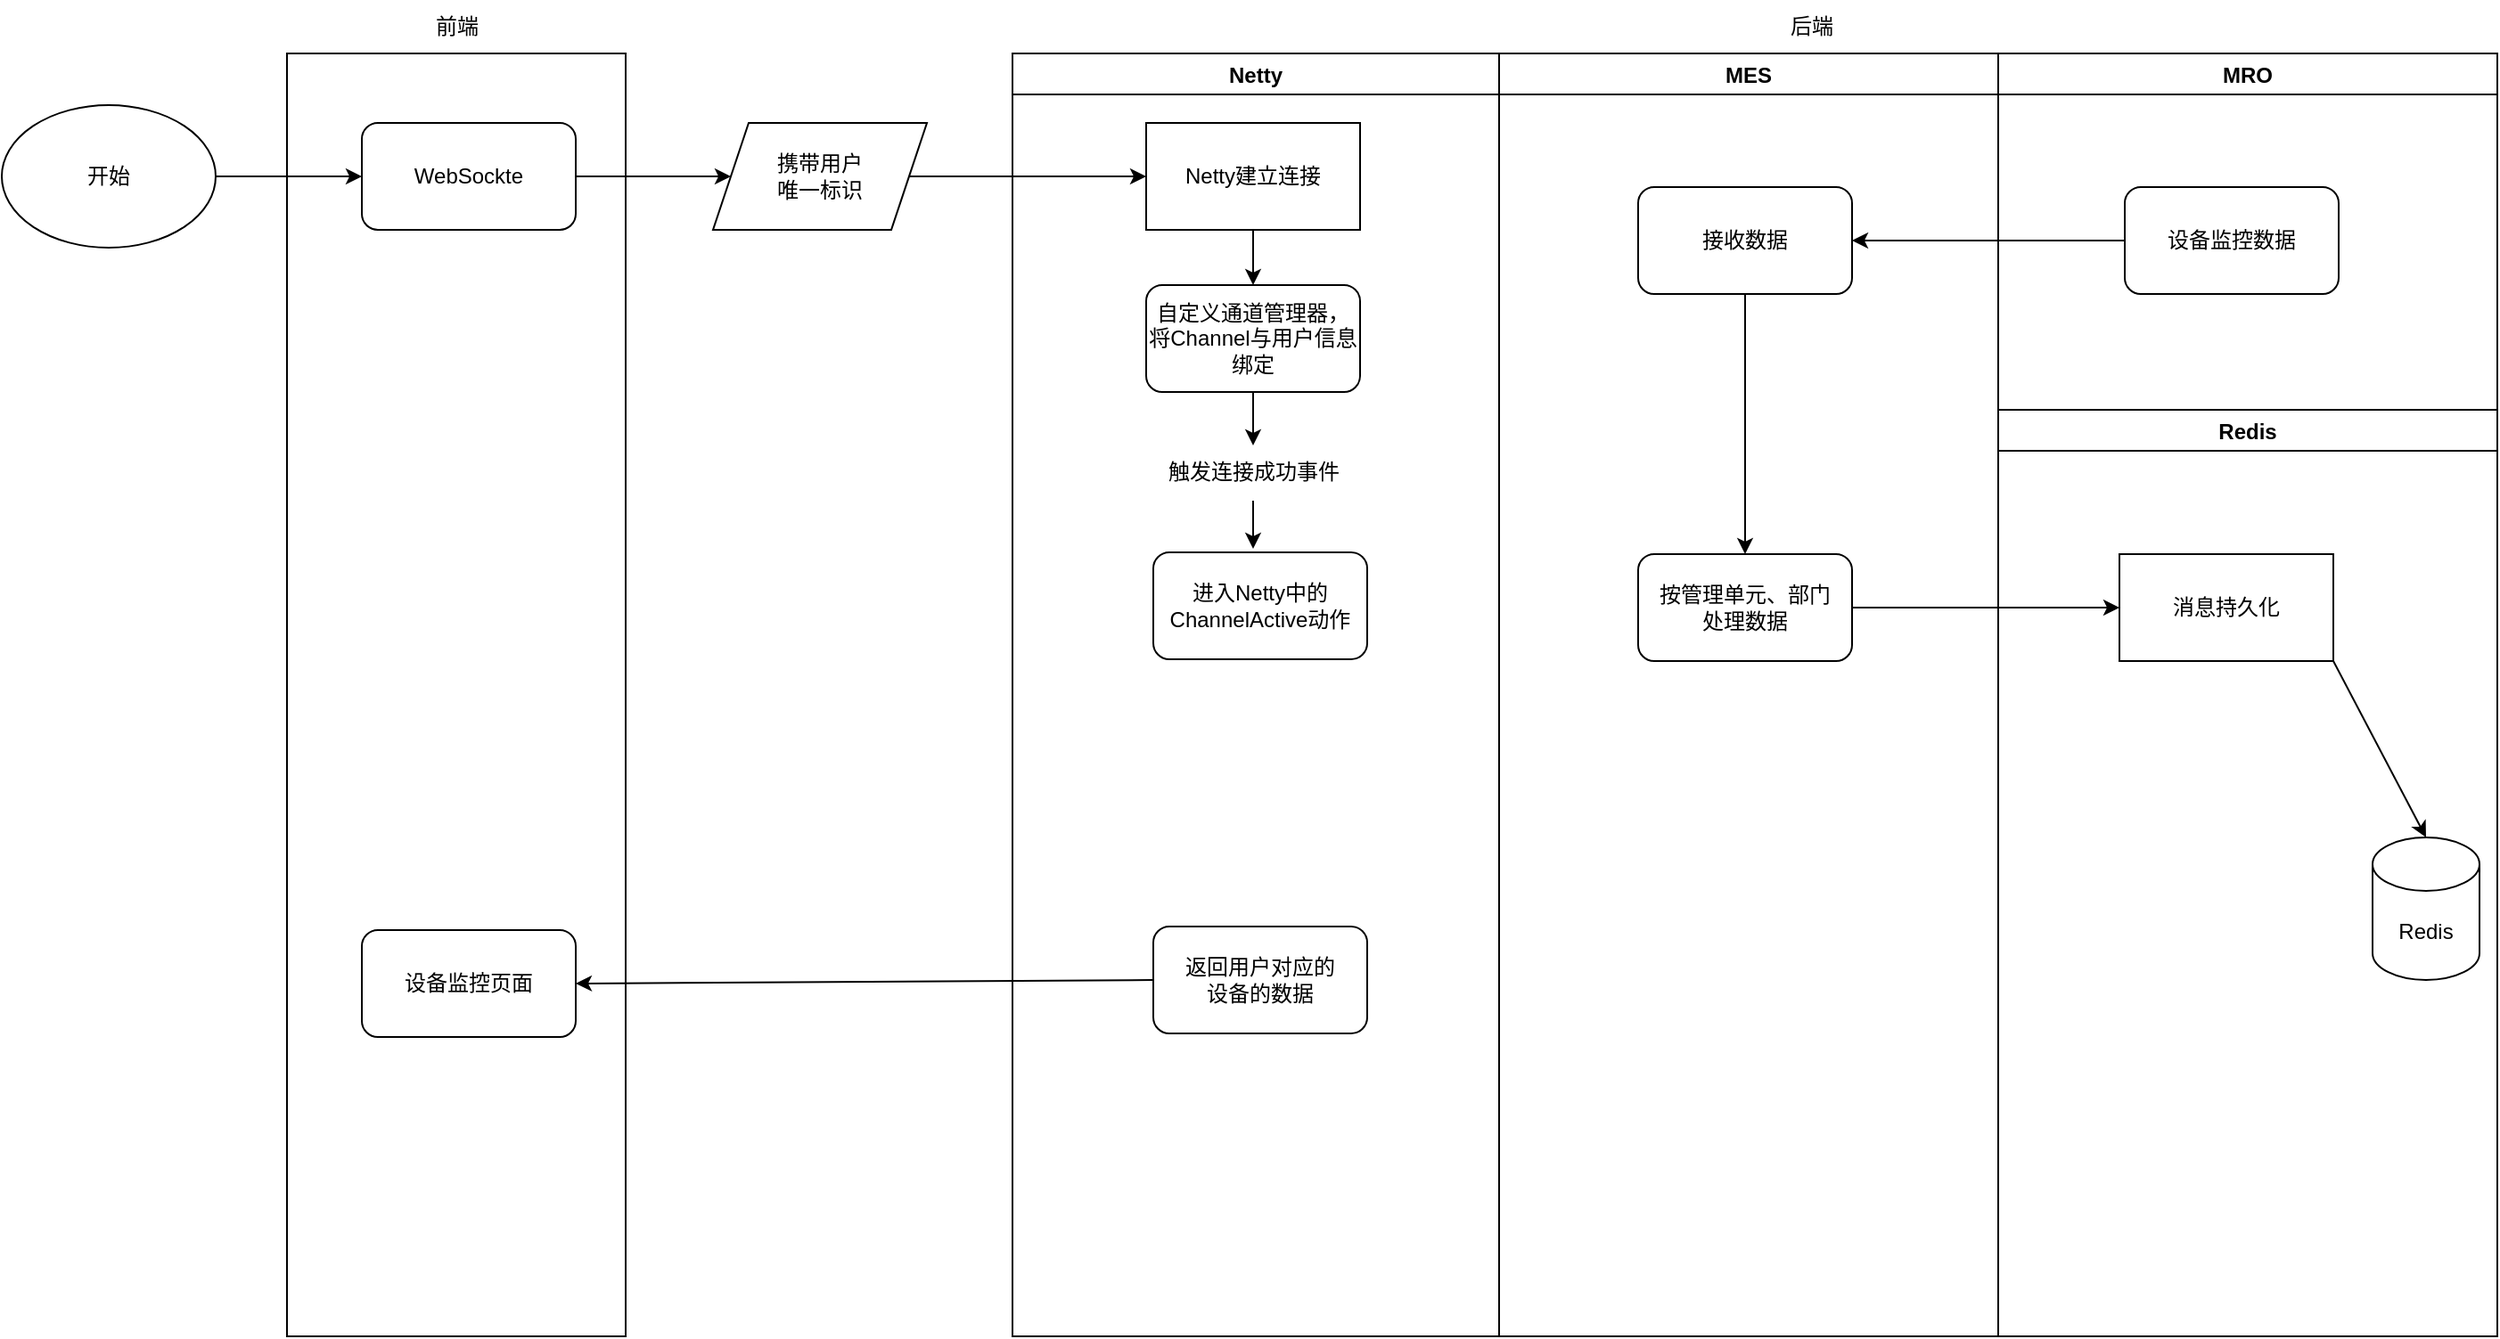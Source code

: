 <mxfile version="20.0.4" type="github" pages="2">
  <diagram id="hpvqqFq_v_p_thIel57g" name="第 1 页">
    <mxGraphModel dx="1424" dy="786" grid="1" gridSize="10" guides="1" tooltips="1" connect="1" arrows="1" fold="1" page="1" pageScale="1" pageWidth="1654" pageHeight="2336" math="0" shadow="0">
      <root>
        <mxCell id="0" />
        <mxCell id="1" parent="0" />
        <mxCell id="zwQavoFQW24ZlYIbycaL-37" value="" style="rounded=0;whiteSpace=wrap;html=1;" parent="1" vertex="1">
          <mxGeometry x="280" y="640" width="190" height="720" as="geometry" />
        </mxCell>
        <mxCell id="zwQavoFQW24ZlYIbycaL-39" value="前端" style="text;html=1;align=center;verticalAlign=middle;resizable=0;points=[];autosize=1;strokeColor=none;fillColor=none;" parent="1" vertex="1">
          <mxGeometry x="350" y="610" width="50" height="30" as="geometry" />
        </mxCell>
        <mxCell id="zwQavoFQW24ZlYIbycaL-40" value="后端" style="text;html=1;align=center;verticalAlign=middle;resizable=0;points=[];autosize=1;strokeColor=none;fillColor=none;" parent="1" vertex="1">
          <mxGeometry x="1110" y="610" width="50" height="30" as="geometry" />
        </mxCell>
        <mxCell id="zwQavoFQW24ZlYIbycaL-41" value="开始" style="ellipse;whiteSpace=wrap;html=1;" parent="1" vertex="1">
          <mxGeometry x="120" y="669" width="120" height="80" as="geometry" />
        </mxCell>
        <mxCell id="zwQavoFQW24ZlYIbycaL-43" value="携带用户&lt;br&gt;唯一标识" style="shape=parallelogram;perimeter=parallelogramPerimeter;whiteSpace=wrap;html=1;fixedSize=1;" parent="1" vertex="1">
          <mxGeometry x="519" y="679" width="120" height="60" as="geometry" />
        </mxCell>
        <mxCell id="zwQavoFQW24ZlYIbycaL-48" value="WebSockte" style="rounded=1;whiteSpace=wrap;html=1;" parent="1" vertex="1">
          <mxGeometry x="322" y="679" width="120" height="60" as="geometry" />
        </mxCell>
        <mxCell id="zwQavoFQW24ZlYIbycaL-50" value="Netty建立连接" style="rounded=0;whiteSpace=wrap;html=1;" parent="1" vertex="1">
          <mxGeometry x="762" y="679" width="120" height="60" as="geometry" />
        </mxCell>
        <mxCell id="Biv73hC71Af1dGBNvqkB-1" value="" style="endArrow=classic;html=1;rounded=0;exitX=1;exitY=0.5;exitDx=0;exitDy=0;entryX=0;entryY=0.5;entryDx=0;entryDy=0;" edge="1" parent="1" source="zwQavoFQW24ZlYIbycaL-48" target="zwQavoFQW24ZlYIbycaL-43">
          <mxGeometry width="50" height="50" relative="1" as="geometry">
            <mxPoint x="740" y="930" as="sourcePoint" />
            <mxPoint x="790" y="880" as="targetPoint" />
          </mxGeometry>
        </mxCell>
        <mxCell id="Biv73hC71Af1dGBNvqkB-2" value="" style="endArrow=classic;html=1;rounded=0;exitX=1;exitY=0.5;exitDx=0;exitDy=0;" edge="1" parent="1" source="zwQavoFQW24ZlYIbycaL-43" target="zwQavoFQW24ZlYIbycaL-50">
          <mxGeometry width="50" height="50" relative="1" as="geometry">
            <mxPoint x="579" y="930" as="sourcePoint" />
            <mxPoint x="629" y="880" as="targetPoint" />
          </mxGeometry>
        </mxCell>
        <mxCell id="Biv73hC71Af1dGBNvqkB-5" value="" style="endArrow=classic;html=1;rounded=0;exitX=0.5;exitY=1;exitDx=0;exitDy=0;entryX=0.5;entryY=0;entryDx=0;entryDy=0;" edge="1" parent="1" source="zwQavoFQW24ZlYIbycaL-50">
          <mxGeometry width="50" height="50" relative="1" as="geometry">
            <mxPoint x="423" y="930" as="sourcePoint" />
            <mxPoint x="822" y="770" as="targetPoint" />
          </mxGeometry>
        </mxCell>
        <mxCell id="Biv73hC71Af1dGBNvqkB-7" value="触发连接成功事件" style="text;html=1;align=center;verticalAlign=middle;resizable=0;points=[];autosize=1;strokeColor=none;fillColor=none;" vertex="1" parent="1">
          <mxGeometry x="762" y="860" width="120" height="30" as="geometry" />
        </mxCell>
        <mxCell id="Biv73hC71Af1dGBNvqkB-8" value="" style="endArrow=classic;html=1;rounded=0;exitX=0.5;exitY=1;exitDx=0;exitDy=0;" edge="1" parent="1" target="Biv73hC71Af1dGBNvqkB-7">
          <mxGeometry width="50" height="50" relative="1" as="geometry">
            <mxPoint x="822" y="830" as="sourcePoint" />
            <mxPoint x="473" y="960" as="targetPoint" />
          </mxGeometry>
        </mxCell>
        <mxCell id="Biv73hC71Af1dGBNvqkB-10" value="" style="endArrow=classic;html=1;rounded=0;exitX=0.5;exitY=1.033;exitDx=0;exitDy=0;exitPerimeter=0;entryX=0.5;entryY=0;entryDx=0;entryDy=0;" edge="1" parent="1" source="Biv73hC71Af1dGBNvqkB-7">
          <mxGeometry width="50" height="50" relative="1" as="geometry">
            <mxPoint x="423" y="1000" as="sourcePoint" />
            <mxPoint x="822" y="918" as="targetPoint" />
          </mxGeometry>
        </mxCell>
        <mxCell id="Biv73hC71Af1dGBNvqkB-12" value="自定义通道管理器，将Channel与用户信息绑定" style="rounded=1;whiteSpace=wrap;html=1;" vertex="1" parent="1">
          <mxGeometry x="762" y="770" width="120" height="60" as="geometry" />
        </mxCell>
        <mxCell id="Biv73hC71Af1dGBNvqkB-13" value="进入Netty中的&lt;br&gt;ChannelActive动作" style="rounded=1;whiteSpace=wrap;html=1;" vertex="1" parent="1">
          <mxGeometry x="766" y="920" width="120" height="60" as="geometry" />
        </mxCell>
        <mxCell id="Biv73hC71Af1dGBNvqkB-16" value="设备监控页面" style="rounded=1;whiteSpace=wrap;html=1;" vertex="1" parent="1">
          <mxGeometry x="322" y="1132" width="120" height="60" as="geometry" />
        </mxCell>
        <mxCell id="Biv73hC71Af1dGBNvqkB-18" value="" style="endArrow=classic;html=1;rounded=0;exitX=1;exitY=0.5;exitDx=0;exitDy=0;entryX=0;entryY=0.5;entryDx=0;entryDy=0;" edge="1" parent="1" source="zwQavoFQW24ZlYIbycaL-41" target="zwQavoFQW24ZlYIbycaL-48">
          <mxGeometry width="50" height="50" relative="1" as="geometry">
            <mxPoint x="780" y="1010" as="sourcePoint" />
            <mxPoint x="830" y="960" as="targetPoint" />
          </mxGeometry>
        </mxCell>
        <mxCell id="Biv73hC71Af1dGBNvqkB-19" value="返回用户对应的&lt;br&gt;设备的数据" style="rounded=1;whiteSpace=wrap;html=1;" vertex="1" parent="1">
          <mxGeometry x="766" y="1130" width="120" height="60" as="geometry" />
        </mxCell>
        <mxCell id="Biv73hC71Af1dGBNvqkB-21" value="" style="endArrow=classic;html=1;rounded=0;exitX=0;exitY=0.5;exitDx=0;exitDy=0;entryX=1;entryY=0.5;entryDx=0;entryDy=0;" edge="1" parent="1" source="Biv73hC71Af1dGBNvqkB-19" target="Biv73hC71Af1dGBNvqkB-16">
          <mxGeometry width="50" height="50" relative="1" as="geometry">
            <mxPoint x="740" y="1010" as="sourcePoint" />
            <mxPoint x="790" y="960" as="targetPoint" />
          </mxGeometry>
        </mxCell>
        <mxCell id="Biv73hC71Af1dGBNvqkB-23" value="Netty" style="swimlane;" vertex="1" parent="1">
          <mxGeometry x="687" y="640" width="273" height="720" as="geometry" />
        </mxCell>
        <mxCell id="Biv73hC71Af1dGBNvqkB-25" value="MES" style="swimlane;" vertex="1" parent="1">
          <mxGeometry x="960" y="640" width="280" height="720" as="geometry" />
        </mxCell>
        <mxCell id="Biv73hC71Af1dGBNvqkB-33" value="接收数据" style="rounded=1;whiteSpace=wrap;html=1;" vertex="1" parent="Biv73hC71Af1dGBNvqkB-25">
          <mxGeometry x="78" y="75" width="120" height="60" as="geometry" />
        </mxCell>
        <mxCell id="Biv73hC71Af1dGBNvqkB-35" value="按管理单元、部门&lt;br&gt;处理数据" style="rounded=1;whiteSpace=wrap;html=1;" vertex="1" parent="Biv73hC71Af1dGBNvqkB-25">
          <mxGeometry x="78" y="281" width="120" height="60" as="geometry" />
        </mxCell>
        <mxCell id="Biv73hC71Af1dGBNvqkB-36" value="" style="endArrow=classic;html=1;rounded=0;exitX=0.5;exitY=1;exitDx=0;exitDy=0;entryX=0.5;entryY=0;entryDx=0;entryDy=0;" edge="1" parent="Biv73hC71Af1dGBNvqkB-25" source="Biv73hC71Af1dGBNvqkB-33" target="Biv73hC71Af1dGBNvqkB-35">
          <mxGeometry width="50" height="50" relative="1" as="geometry">
            <mxPoint x="-39" y="416" as="sourcePoint" />
            <mxPoint x="11" y="366" as="targetPoint" />
          </mxGeometry>
        </mxCell>
        <mxCell id="Biv73hC71Af1dGBNvqkB-30" value="MRO" style="swimlane;" vertex="1" parent="1">
          <mxGeometry x="1240" y="640" width="280" height="200" as="geometry" />
        </mxCell>
        <mxCell id="Biv73hC71Af1dGBNvqkB-32" value="设备监控数据" style="rounded=1;whiteSpace=wrap;html=1;" vertex="1" parent="Biv73hC71Af1dGBNvqkB-30">
          <mxGeometry x="71" y="75" width="120" height="60" as="geometry" />
        </mxCell>
        <mxCell id="Biv73hC71Af1dGBNvqkB-31" value="Redis" style="swimlane;" vertex="1" parent="1">
          <mxGeometry x="1240" y="840" width="280" height="520" as="geometry" />
        </mxCell>
        <mxCell id="Biv73hC71Af1dGBNvqkB-38" value="Redis" style="shape=cylinder3;whiteSpace=wrap;html=1;boundedLbl=1;backgroundOutline=1;size=15;" vertex="1" parent="Biv73hC71Af1dGBNvqkB-31">
          <mxGeometry x="210" y="240" width="60" height="80" as="geometry" />
        </mxCell>
        <mxCell id="Biv73hC71Af1dGBNvqkB-37" value="消息持久化" style="rounded=0;whiteSpace=wrap;html=1;" vertex="1" parent="Biv73hC71Af1dGBNvqkB-31">
          <mxGeometry x="68" y="81" width="120" height="60" as="geometry" />
        </mxCell>
        <mxCell id="Biv73hC71Af1dGBNvqkB-39" value="" style="endArrow=classic;html=1;rounded=0;exitX=1;exitY=1;exitDx=0;exitDy=0;entryX=0.5;entryY=0;entryDx=0;entryDy=0;entryPerimeter=0;" edge="1" parent="Biv73hC71Af1dGBNvqkB-31" source="Biv73hC71Af1dGBNvqkB-37" target="Biv73hC71Af1dGBNvqkB-38">
          <mxGeometry width="50" height="50" relative="1" as="geometry">
            <mxPoint x="-430" y="170" as="sourcePoint" />
            <mxPoint x="-380" y="120" as="targetPoint" />
          </mxGeometry>
        </mxCell>
        <mxCell id="Biv73hC71Af1dGBNvqkB-34" value="" style="endArrow=classic;html=1;rounded=0;exitX=0;exitY=0.5;exitDx=0;exitDy=0;" edge="1" parent="1" source="Biv73hC71Af1dGBNvqkB-32" target="Biv73hC71Af1dGBNvqkB-33">
          <mxGeometry width="50" height="50" relative="1" as="geometry">
            <mxPoint x="810" y="1056" as="sourcePoint" />
            <mxPoint x="860" y="1006" as="targetPoint" />
          </mxGeometry>
        </mxCell>
        <mxCell id="Biv73hC71Af1dGBNvqkB-40" value="" style="endArrow=classic;html=1;rounded=0;entryX=0;entryY=0.5;entryDx=0;entryDy=0;exitX=1;exitY=0.5;exitDx=0;exitDy=0;" edge="1" parent="1" source="Biv73hC71Af1dGBNvqkB-35" target="Biv73hC71Af1dGBNvqkB-37">
          <mxGeometry width="50" height="50" relative="1" as="geometry">
            <mxPoint x="810" y="1010" as="sourcePoint" />
            <mxPoint x="860" y="960" as="targetPoint" />
          </mxGeometry>
        </mxCell>
      </root>
    </mxGraphModel>
  </diagram>
  <diagram id="Py7Y59JkiIEG4qXK1rbD" name="第 2 页">
    <mxGraphModel dx="1422" dy="786" grid="1" gridSize="10" guides="1" tooltips="1" connect="1" arrows="1" fold="1" page="1" pageScale="1" pageWidth="1654" pageHeight="2336" math="0" shadow="0">
      <root>
        <mxCell id="0" />
        <mxCell id="1" parent="0" />
        <mxCell id="hSttJTY2Wth0TnYvtg5C-1" value="开始" style="ellipse;whiteSpace=wrap;html=1;" vertex="1" parent="1">
          <mxGeometry x="140" y="280" width="120" height="80" as="geometry" />
        </mxCell>
        <mxCell id="hSttJTY2Wth0TnYvtg5C-4" value="" style="rounded=0;whiteSpace=wrap;html=1;" vertex="1" parent="1">
          <mxGeometry x="302" y="240" width="201" height="520" as="geometry" />
        </mxCell>
        <mxCell id="hSttJTY2Wth0TnYvtg5C-5" value="客户端（N）" style="text;html=1;align=center;verticalAlign=middle;resizable=0;points=[];autosize=1;strokeColor=none;fillColor=none;" vertex="1" parent="1">
          <mxGeometry x="371" y="720" width="90" height="30" as="geometry" />
        </mxCell>
        <mxCell id="hSttJTY2Wth0TnYvtg5C-7" value="" style="rounded=0;whiteSpace=wrap;html=1;" vertex="1" parent="1">
          <mxGeometry x="640" y="160" width="840" height="710" as="geometry" />
        </mxCell>
        <mxCell id="hSttJTY2Wth0TnYvtg5C-13" value="服务端（1）" style="text;html=1;align=center;verticalAlign=middle;resizable=0;points=[];autosize=1;strokeColor=none;fillColor=none;" vertex="1" parent="1">
          <mxGeometry x="1090" y="820" width="90" height="30" as="geometry" />
        </mxCell>
        <mxCell id="hSttJTY2Wth0TnYvtg5C-16" value="结束" style="ellipse;whiteSpace=wrap;html=1;" vertex="1" parent="1">
          <mxGeometry x="140" y="645" width="120" height="80" as="geometry" />
        </mxCell>
        <mxCell id="hSttJTY2Wth0TnYvtg5C-17" value="webSockte" style="rounded=1;whiteSpace=wrap;html=1;" vertex="1" parent="1">
          <mxGeometry x="341" y="290" width="120" height="60" as="geometry" />
        </mxCell>
        <mxCell id="hSttJTY2Wth0TnYvtg5C-18" value="" style="endArrow=classic;html=1;rounded=0;exitX=1;exitY=0.5;exitDx=0;exitDy=0;entryX=0;entryY=0.5;entryDx=0;entryDy=0;" edge="1" parent="1" source="hSttJTY2Wth0TnYvtg5C-1" target="hSttJTY2Wth0TnYvtg5C-17">
          <mxGeometry width="50" height="50" relative="1" as="geometry">
            <mxPoint x="670" y="545" as="sourcePoint" />
            <mxPoint x="720" y="495" as="targetPoint" />
          </mxGeometry>
        </mxCell>
        <mxCell id="hSttJTY2Wth0TnYvtg5C-19" value="" style="rounded=0;whiteSpace=wrap;html=1;" vertex="1" parent="1">
          <mxGeometry x="700" y="205" width="223" height="230" as="geometry" />
        </mxCell>
        <mxCell id="hSttJTY2Wth0TnYvtg5C-20" value="消息中间件(neety)" style="text;html=1;align=center;verticalAlign=middle;resizable=0;points=[];autosize=1;strokeColor=none;fillColor=none;" vertex="1" parent="1">
          <mxGeometry x="755" y="390" width="120" height="30" as="geometry" />
        </mxCell>
        <mxCell id="hSttJTY2Wth0TnYvtg5C-21" value="webSockte" style="rounded=1;whiteSpace=wrap;html=1;" vertex="1" parent="1">
          <mxGeometry x="751.5" y="230" width="120" height="60" as="geometry" />
        </mxCell>
        <mxCell id="hSttJTY2Wth0TnYvtg5C-22" value="" style="endArrow=classic;html=1;rounded=0;exitX=1;exitY=0.25;exitDx=0;exitDy=0;entryX=0;entryY=0.5;entryDx=0;entryDy=0;" edge="1" parent="1" source="hSttJTY2Wth0TnYvtg5C-17" target="hSttJTY2Wth0TnYvtg5C-21">
          <mxGeometry width="50" height="50" relative="1" as="geometry">
            <mxPoint x="810" y="510" as="sourcePoint" />
            <mxPoint x="860" y="460" as="targetPoint" />
          </mxGeometry>
        </mxCell>
      </root>
    </mxGraphModel>
  </diagram>
</mxfile>
